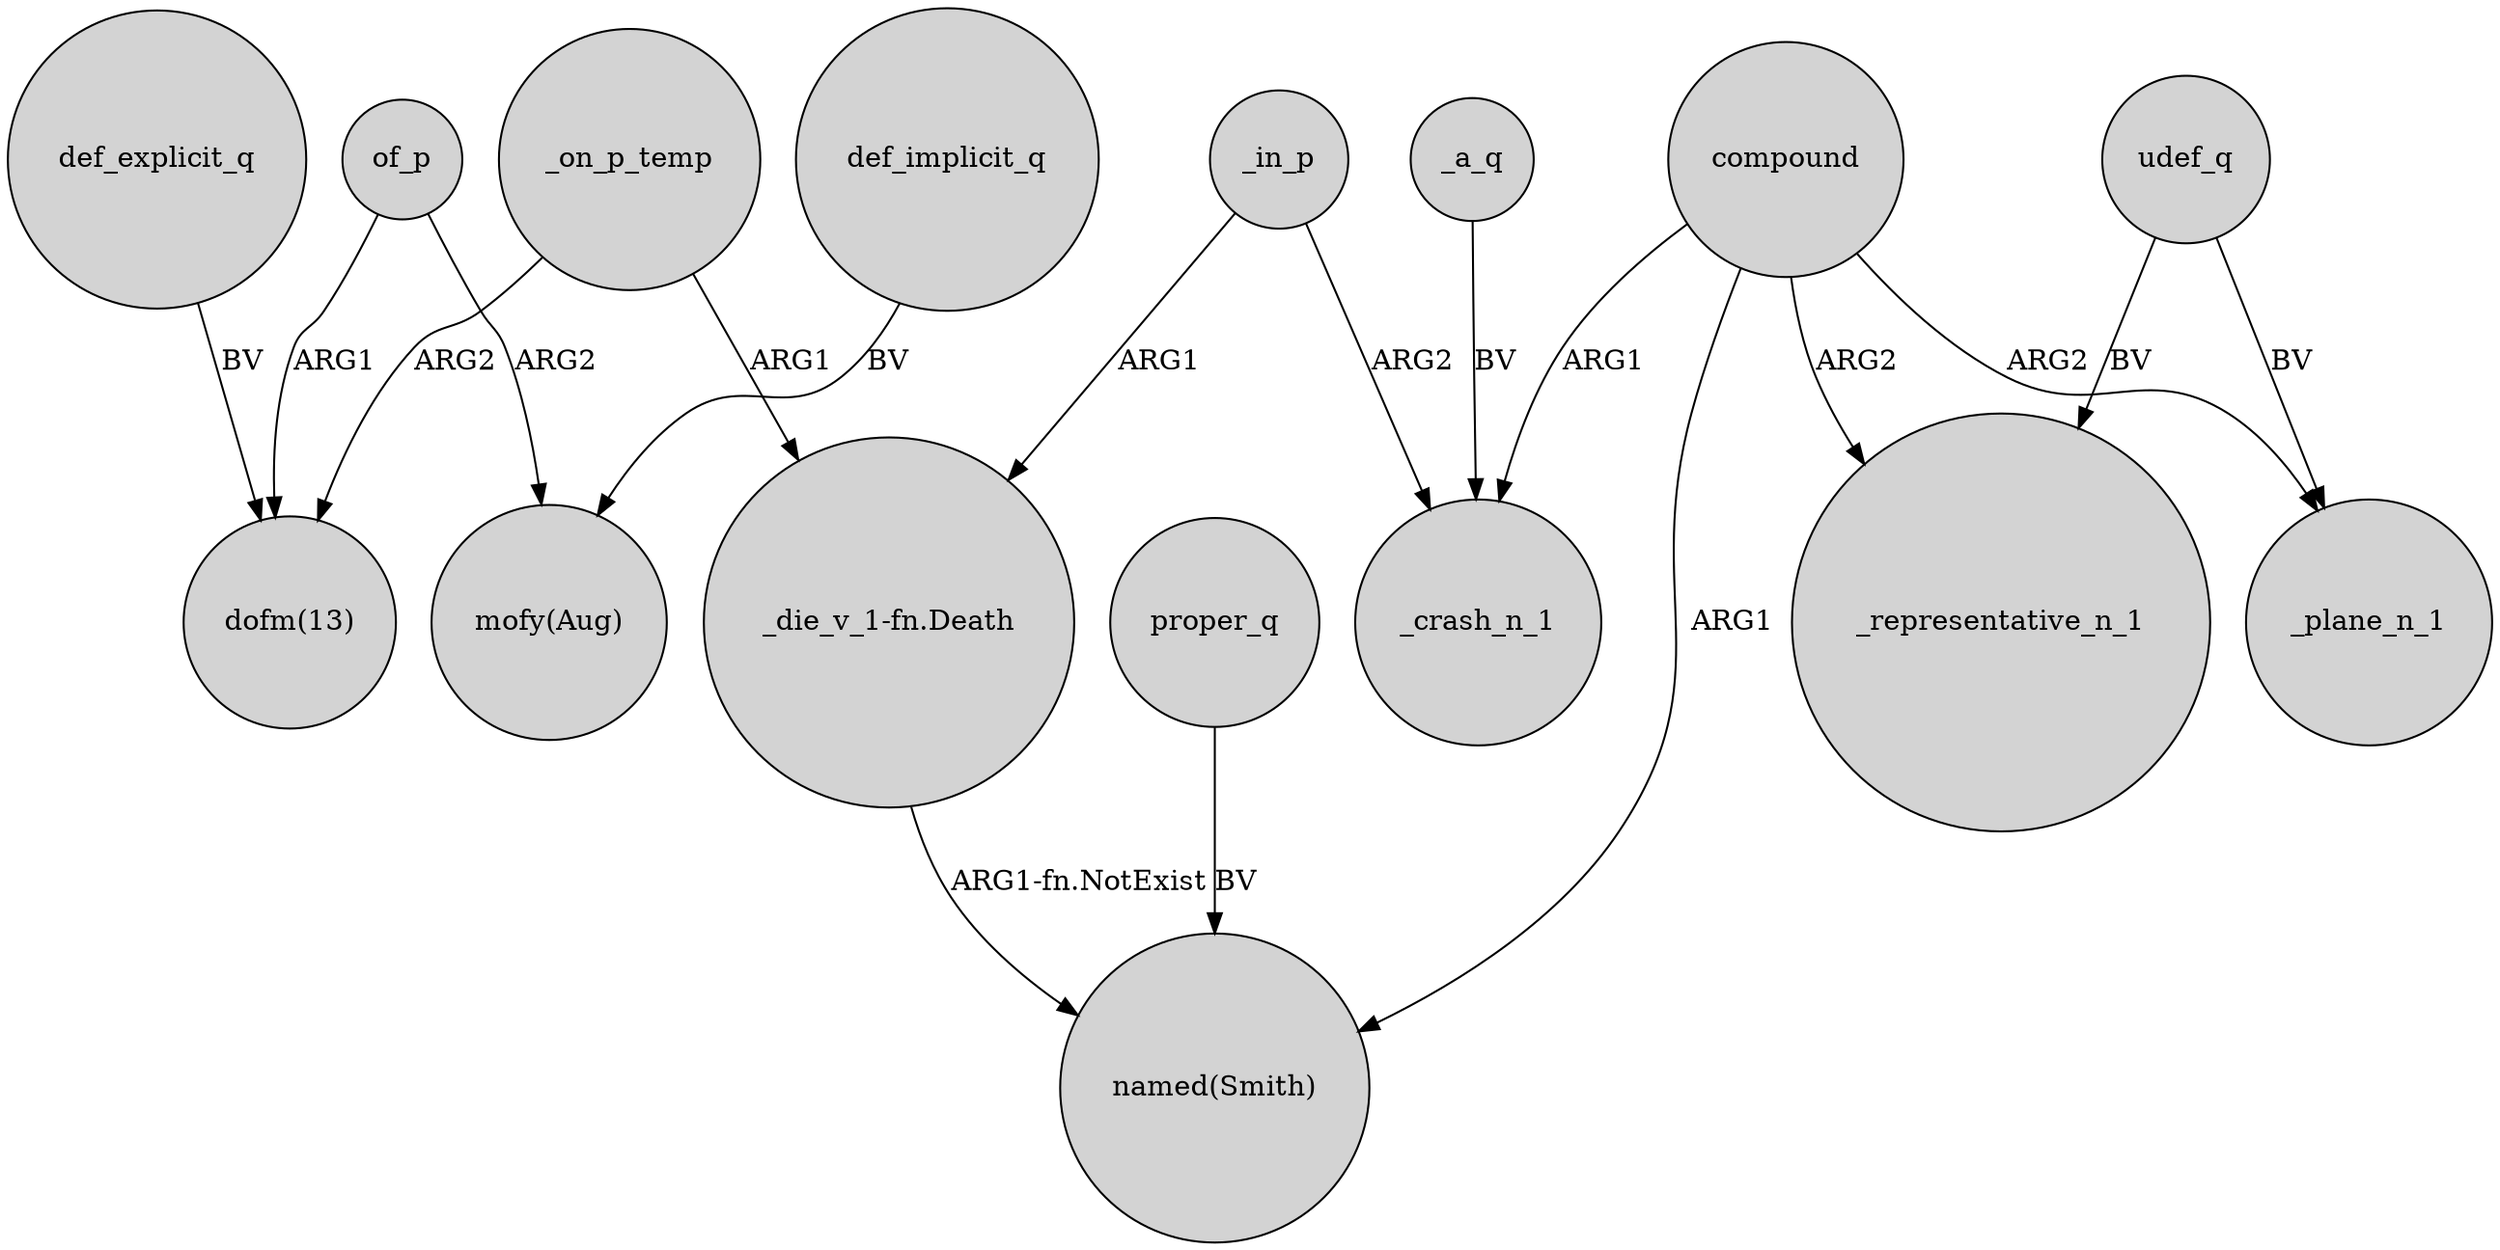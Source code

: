 digraph {
	node [shape=circle style=filled]
	of_p -> "dofm(13)" [label=ARG1]
	of_p -> "mofy(Aug)" [label=ARG2]
	_in_p -> _crash_n_1 [label=ARG2]
	compound -> _crash_n_1 [label=ARG1]
	compound -> _plane_n_1 [label=ARG2]
	"_die_v_1-fn.Death" -> "named(Smith)" [label="ARG1-fn.NotExist"]
	_on_p_temp -> "_die_v_1-fn.Death" [label=ARG1]
	_a_q -> _crash_n_1 [label=BV]
	udef_q -> _plane_n_1 [label=BV]
	proper_q -> "named(Smith)" [label=BV]
	def_implicit_q -> "mofy(Aug)" [label=BV]
	compound -> "named(Smith)" [label=ARG1]
	def_explicit_q -> "dofm(13)" [label=BV]
	_in_p -> "_die_v_1-fn.Death" [label=ARG1]
	_on_p_temp -> "dofm(13)" [label=ARG2]
	udef_q -> _representative_n_1 [label=BV]
	compound -> _representative_n_1 [label=ARG2]
}
